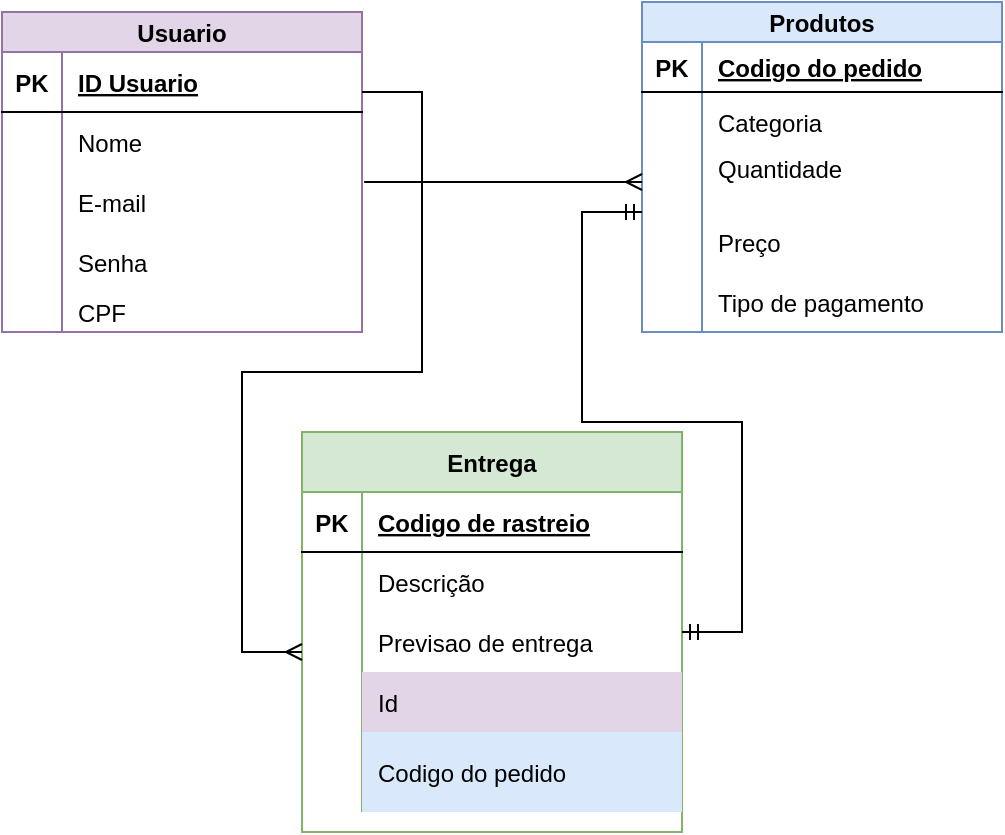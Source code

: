 <mxfile version="17.4.5" type="device"><diagram id="AkiVMhTmpEjq_oEuQSA3" name="Page-1"><mxGraphModel dx="868" dy="450" grid="1" gridSize="10" guides="1" tooltips="1" connect="1" arrows="1" fold="1" page="1" pageScale="1" pageWidth="827" pageHeight="1169" math="0" shadow="0"><root><mxCell id="0"/><mxCell id="1" parent="0"/><mxCell id="m25o6EegL-uF8yCNPLyN-2" value="Usuario" style="shape=table;startSize=20;container=1;collapsible=1;childLayout=tableLayout;fixedRows=1;rowLines=0;fontStyle=1;align=center;resizeLast=1;fillColor=#e1d5e7;strokeColor=#9673a6;" parent="1" vertex="1"><mxGeometry x="160" y="40" width="180" height="160" as="geometry"/></mxCell><mxCell id="m25o6EegL-uF8yCNPLyN-3" value="" style="shape=tableRow;horizontal=0;startSize=0;swimlaneHead=0;swimlaneBody=0;fillColor=none;collapsible=0;dropTarget=0;points=[[0,0.5],[1,0.5]];portConstraint=eastwest;top=0;left=0;right=0;bottom=1;" parent="m25o6EegL-uF8yCNPLyN-2" vertex="1"><mxGeometry y="20" width="180" height="30" as="geometry"/></mxCell><mxCell id="m25o6EegL-uF8yCNPLyN-4" value="PK" style="shape=partialRectangle;connectable=0;fillColor=none;top=0;left=0;bottom=0;right=0;fontStyle=1;overflow=hidden;" parent="m25o6EegL-uF8yCNPLyN-3" vertex="1"><mxGeometry width="30" height="30" as="geometry"><mxRectangle width="30" height="30" as="alternateBounds"/></mxGeometry></mxCell><mxCell id="m25o6EegL-uF8yCNPLyN-5" value="ID Usuario" style="shape=partialRectangle;connectable=0;fillColor=none;top=0;left=0;bottom=0;right=0;align=left;spacingLeft=6;fontStyle=5;overflow=hidden;" parent="m25o6EegL-uF8yCNPLyN-3" vertex="1"><mxGeometry x="30" width="150" height="30" as="geometry"><mxRectangle width="150" height="30" as="alternateBounds"/></mxGeometry></mxCell><mxCell id="m25o6EegL-uF8yCNPLyN-6" value="" style="shape=tableRow;horizontal=0;startSize=0;swimlaneHead=0;swimlaneBody=0;fillColor=none;collapsible=0;dropTarget=0;points=[[0,0.5],[1,0.5]];portConstraint=eastwest;top=0;left=0;right=0;bottom=0;" parent="m25o6EegL-uF8yCNPLyN-2" vertex="1"><mxGeometry y="50" width="180" height="30" as="geometry"/></mxCell><mxCell id="m25o6EegL-uF8yCNPLyN-7" value="" style="shape=partialRectangle;connectable=0;fillColor=none;top=0;left=0;bottom=0;right=0;editable=1;overflow=hidden;" parent="m25o6EegL-uF8yCNPLyN-6" vertex="1"><mxGeometry width="30" height="30" as="geometry"><mxRectangle width="30" height="30" as="alternateBounds"/></mxGeometry></mxCell><mxCell id="m25o6EegL-uF8yCNPLyN-8" value="Nome" style="shape=partialRectangle;connectable=0;fillColor=none;top=0;left=0;bottom=0;right=0;align=left;spacingLeft=6;overflow=hidden;" parent="m25o6EegL-uF8yCNPLyN-6" vertex="1"><mxGeometry x="30" width="150" height="30" as="geometry"><mxRectangle width="150" height="30" as="alternateBounds"/></mxGeometry></mxCell><mxCell id="m25o6EegL-uF8yCNPLyN-9" value="" style="shape=tableRow;horizontal=0;startSize=0;swimlaneHead=0;swimlaneBody=0;fillColor=none;collapsible=0;dropTarget=0;points=[[0,0.5],[1,0.5]];portConstraint=eastwest;top=0;left=0;right=0;bottom=0;" parent="m25o6EegL-uF8yCNPLyN-2" vertex="1"><mxGeometry y="80" width="180" height="30" as="geometry"/></mxCell><mxCell id="m25o6EegL-uF8yCNPLyN-10" value="" style="shape=partialRectangle;connectable=0;fillColor=none;top=0;left=0;bottom=0;right=0;editable=1;overflow=hidden;" parent="m25o6EegL-uF8yCNPLyN-9" vertex="1"><mxGeometry width="30" height="30" as="geometry"><mxRectangle width="30" height="30" as="alternateBounds"/></mxGeometry></mxCell><mxCell id="m25o6EegL-uF8yCNPLyN-11" value="E-mail" style="shape=partialRectangle;connectable=0;fillColor=none;top=0;left=0;bottom=0;right=0;align=left;spacingLeft=6;overflow=hidden;" parent="m25o6EegL-uF8yCNPLyN-9" vertex="1"><mxGeometry x="30" width="150" height="30" as="geometry"><mxRectangle width="150" height="30" as="alternateBounds"/></mxGeometry></mxCell><mxCell id="m25o6EegL-uF8yCNPLyN-12" value="" style="shape=tableRow;horizontal=0;startSize=0;swimlaneHead=0;swimlaneBody=0;fillColor=none;collapsible=0;dropTarget=0;points=[[0,0.5],[1,0.5]];portConstraint=eastwest;top=0;left=0;right=0;bottom=0;" parent="m25o6EegL-uF8yCNPLyN-2" vertex="1"><mxGeometry y="110" width="180" height="30" as="geometry"/></mxCell><mxCell id="m25o6EegL-uF8yCNPLyN-13" value="" style="shape=partialRectangle;connectable=0;fillColor=none;top=0;left=0;bottom=0;right=0;editable=1;overflow=hidden;" parent="m25o6EegL-uF8yCNPLyN-12" vertex="1"><mxGeometry width="30" height="30" as="geometry"><mxRectangle width="30" height="30" as="alternateBounds"/></mxGeometry></mxCell><mxCell id="m25o6EegL-uF8yCNPLyN-14" value="Senha" style="shape=partialRectangle;connectable=0;fillColor=none;top=0;left=0;bottom=0;right=0;align=left;spacingLeft=6;overflow=hidden;" parent="m25o6EegL-uF8yCNPLyN-12" vertex="1"><mxGeometry x="30" width="150" height="30" as="geometry"><mxRectangle width="150" height="30" as="alternateBounds"/></mxGeometry></mxCell><mxCell id="_Lis_hPDZtQNnsiPw6RR-1" value="" style="shape=tableRow;horizontal=0;startSize=0;swimlaneHead=0;swimlaneBody=0;fillColor=none;collapsible=0;dropTarget=0;points=[[0,0.5],[1,0.5]];portConstraint=eastwest;top=0;left=0;right=0;bottom=0;" vertex="1" parent="m25o6EegL-uF8yCNPLyN-2"><mxGeometry y="140" width="180" height="20" as="geometry"/></mxCell><mxCell id="_Lis_hPDZtQNnsiPw6RR-2" value="" style="shape=partialRectangle;connectable=0;fillColor=none;top=0;left=0;bottom=0;right=0;editable=1;overflow=hidden;" vertex="1" parent="_Lis_hPDZtQNnsiPw6RR-1"><mxGeometry width="30" height="20" as="geometry"><mxRectangle width="30" height="20" as="alternateBounds"/></mxGeometry></mxCell><mxCell id="_Lis_hPDZtQNnsiPw6RR-3" value="CPF" style="shape=partialRectangle;connectable=0;fillColor=none;top=0;left=0;bottom=0;right=0;align=left;spacingLeft=6;overflow=hidden;" vertex="1" parent="_Lis_hPDZtQNnsiPw6RR-1"><mxGeometry x="30" width="150" height="20" as="geometry"><mxRectangle width="150" height="20" as="alternateBounds"/></mxGeometry></mxCell><mxCell id="m25o6EegL-uF8yCNPLyN-15" value="Produtos" style="shape=table;startSize=20;container=1;collapsible=1;childLayout=tableLayout;fixedRows=1;rowLines=0;fontStyle=1;align=center;resizeLast=1;fillColor=#dae8fc;strokeColor=#6c8ebf;" parent="1" vertex="1"><mxGeometry x="480" y="35" width="180" height="165" as="geometry"/></mxCell><mxCell id="m25o6EegL-uF8yCNPLyN-16" value="" style="shape=tableRow;horizontal=0;startSize=0;swimlaneHead=0;swimlaneBody=0;fillColor=none;collapsible=0;dropTarget=0;points=[[0,0.5],[1,0.5]];portConstraint=eastwest;top=0;left=0;right=0;bottom=1;" parent="m25o6EegL-uF8yCNPLyN-15" vertex="1"><mxGeometry y="20" width="180" height="25" as="geometry"/></mxCell><mxCell id="m25o6EegL-uF8yCNPLyN-17" value="PK" style="shape=partialRectangle;connectable=0;fillColor=none;top=0;left=0;bottom=0;right=0;fontStyle=1;overflow=hidden;" parent="m25o6EegL-uF8yCNPLyN-16" vertex="1"><mxGeometry width="30" height="25" as="geometry"><mxRectangle width="30" height="25" as="alternateBounds"/></mxGeometry></mxCell><mxCell id="m25o6EegL-uF8yCNPLyN-18" value="Codigo do pedido" style="shape=partialRectangle;connectable=0;fillColor=none;top=0;left=0;bottom=0;right=0;align=left;spacingLeft=6;fontStyle=5;overflow=hidden;" parent="m25o6EegL-uF8yCNPLyN-16" vertex="1"><mxGeometry x="30" width="150" height="25" as="geometry"><mxRectangle width="150" height="25" as="alternateBounds"/></mxGeometry></mxCell><mxCell id="m25o6EegL-uF8yCNPLyN-19" value="" style="shape=tableRow;horizontal=0;startSize=0;swimlaneHead=0;swimlaneBody=0;fillColor=none;collapsible=0;dropTarget=0;points=[[0,0.5],[1,0.5]];portConstraint=eastwest;top=0;left=0;right=0;bottom=0;" parent="m25o6EegL-uF8yCNPLyN-15" vertex="1"><mxGeometry y="45" width="180" height="30" as="geometry"/></mxCell><mxCell id="m25o6EegL-uF8yCNPLyN-20" value="" style="shape=partialRectangle;connectable=0;fillColor=none;top=0;left=0;bottom=0;right=0;editable=1;overflow=hidden;" parent="m25o6EegL-uF8yCNPLyN-19" vertex="1"><mxGeometry width="30" height="30" as="geometry"><mxRectangle width="30" height="30" as="alternateBounds"/></mxGeometry></mxCell><mxCell id="m25o6EegL-uF8yCNPLyN-21" value="Categoria" style="shape=partialRectangle;connectable=0;fillColor=none;top=0;left=0;bottom=0;right=0;align=left;spacingLeft=6;overflow=hidden;" parent="m25o6EegL-uF8yCNPLyN-19" vertex="1"><mxGeometry x="30" width="150" height="30" as="geometry"><mxRectangle width="150" height="30" as="alternateBounds"/></mxGeometry></mxCell><mxCell id="m25o6EegL-uF8yCNPLyN-22" value="" style="shape=tableRow;horizontal=0;startSize=0;swimlaneHead=0;swimlaneBody=0;fillColor=none;collapsible=0;dropTarget=0;points=[[0,0.5],[1,0.5]];portConstraint=eastwest;top=0;left=0;right=0;bottom=0;" parent="m25o6EegL-uF8yCNPLyN-15" vertex="1"><mxGeometry y="75" width="180" height="30" as="geometry"/></mxCell><mxCell id="m25o6EegL-uF8yCNPLyN-23" value="" style="shape=partialRectangle;connectable=0;fillColor=none;top=0;left=0;bottom=0;right=0;editable=1;overflow=hidden;" parent="m25o6EegL-uF8yCNPLyN-22" vertex="1"><mxGeometry width="30" height="30" as="geometry"><mxRectangle width="30" height="30" as="alternateBounds"/></mxGeometry></mxCell><mxCell id="m25o6EegL-uF8yCNPLyN-24" value="Quantidade&#10;" style="shape=partialRectangle;connectable=0;fillColor=none;top=0;left=0;bottom=0;right=0;align=left;spacingLeft=6;overflow=hidden;" parent="m25o6EegL-uF8yCNPLyN-22" vertex="1"><mxGeometry x="30" width="150" height="30" as="geometry"><mxRectangle width="150" height="30" as="alternateBounds"/></mxGeometry></mxCell><mxCell id="m25o6EegL-uF8yCNPLyN-25" value="" style="shape=tableRow;horizontal=0;startSize=0;swimlaneHead=0;swimlaneBody=0;fillColor=none;collapsible=0;dropTarget=0;points=[[0,0.5],[1,0.5]];portConstraint=eastwest;top=0;left=0;right=0;bottom=0;" parent="m25o6EegL-uF8yCNPLyN-15" vertex="1"><mxGeometry y="105" width="180" height="30" as="geometry"/></mxCell><mxCell id="m25o6EegL-uF8yCNPLyN-26" value="" style="shape=partialRectangle;connectable=0;fillColor=none;top=0;left=0;bottom=0;right=0;editable=1;overflow=hidden;" parent="m25o6EegL-uF8yCNPLyN-25" vertex="1"><mxGeometry width="30" height="30" as="geometry"><mxRectangle width="30" height="30" as="alternateBounds"/></mxGeometry></mxCell><mxCell id="m25o6EegL-uF8yCNPLyN-27" value="Preço" style="shape=partialRectangle;connectable=0;fillColor=none;top=0;left=0;bottom=0;right=0;align=left;spacingLeft=6;overflow=hidden;" parent="m25o6EegL-uF8yCNPLyN-25" vertex="1"><mxGeometry x="30" width="150" height="30" as="geometry"><mxRectangle width="150" height="30" as="alternateBounds"/></mxGeometry></mxCell><mxCell id="m1rnGl-QbfuvUXgjyCHI-3" value="" style="shape=tableRow;horizontal=0;startSize=0;swimlaneHead=0;swimlaneBody=0;fillColor=none;collapsible=0;dropTarget=0;points=[[0,0.5],[1,0.5]];portConstraint=eastwest;top=0;left=0;right=0;bottom=0;" parent="m25o6EegL-uF8yCNPLyN-15" vertex="1"><mxGeometry y="135" width="180" height="30" as="geometry"/></mxCell><mxCell id="m1rnGl-QbfuvUXgjyCHI-4" value="" style="shape=partialRectangle;connectable=0;fillColor=none;top=0;left=0;bottom=0;right=0;editable=1;overflow=hidden;" parent="m1rnGl-QbfuvUXgjyCHI-3" vertex="1"><mxGeometry width="30" height="30" as="geometry"><mxRectangle width="30" height="30" as="alternateBounds"/></mxGeometry></mxCell><mxCell id="m1rnGl-QbfuvUXgjyCHI-5" value="Tipo de pagamento" style="shape=partialRectangle;connectable=0;fillColor=none;top=0;left=0;bottom=0;right=0;align=left;spacingLeft=6;overflow=hidden;" parent="m1rnGl-QbfuvUXgjyCHI-3" vertex="1"><mxGeometry x="30" width="150" height="30" as="geometry"><mxRectangle width="150" height="30" as="alternateBounds"/></mxGeometry></mxCell><mxCell id="_Lis_hPDZtQNnsiPw6RR-15" value="" style="edgeStyle=entityRelationEdgeStyle;fontSize=12;html=1;endArrow=ERmany;rounded=0;exitX=1.006;exitY=0.167;exitDx=0;exitDy=0;exitPerimeter=0;" edge="1" parent="1" source="m25o6EegL-uF8yCNPLyN-9"><mxGeometry width="100" height="100" relative="1" as="geometry"><mxPoint x="360" y="280" as="sourcePoint"/><mxPoint x="480" y="125" as="targetPoint"/></mxGeometry></mxCell><mxCell id="_Lis_hPDZtQNnsiPw6RR-16" value="Entrega" style="shape=table;startSize=30;container=1;collapsible=1;childLayout=tableLayout;fixedRows=1;rowLines=0;fontStyle=1;align=center;resizeLast=1;fillColor=#d5e8d4;strokeColor=#82b366;" vertex="1" parent="1"><mxGeometry x="310" y="250" width="190" height="200" as="geometry"/></mxCell><mxCell id="_Lis_hPDZtQNnsiPw6RR-17" value="" style="shape=tableRow;horizontal=0;startSize=0;swimlaneHead=0;swimlaneBody=0;fillColor=none;collapsible=0;dropTarget=0;points=[[0,0.5],[1,0.5]];portConstraint=eastwest;top=0;left=0;right=0;bottom=1;" vertex="1" parent="_Lis_hPDZtQNnsiPw6RR-16"><mxGeometry y="30" width="190" height="30" as="geometry"/></mxCell><mxCell id="_Lis_hPDZtQNnsiPw6RR-18" value="PK" style="shape=partialRectangle;connectable=0;fillColor=none;top=0;left=0;bottom=0;right=0;fontStyle=1;overflow=hidden;" vertex="1" parent="_Lis_hPDZtQNnsiPw6RR-17"><mxGeometry width="30" height="30" as="geometry"><mxRectangle width="30" height="30" as="alternateBounds"/></mxGeometry></mxCell><mxCell id="_Lis_hPDZtQNnsiPw6RR-19" value="Codigo de rastreio" style="shape=partialRectangle;connectable=0;fillColor=none;top=0;left=0;bottom=0;right=0;align=left;spacingLeft=6;fontStyle=5;overflow=hidden;" vertex="1" parent="_Lis_hPDZtQNnsiPw6RR-17"><mxGeometry x="30" width="160" height="30" as="geometry"><mxRectangle width="160" height="30" as="alternateBounds"/></mxGeometry></mxCell><mxCell id="_Lis_hPDZtQNnsiPw6RR-20" value="" style="shape=tableRow;horizontal=0;startSize=0;swimlaneHead=0;swimlaneBody=0;fillColor=none;collapsible=0;dropTarget=0;points=[[0,0.5],[1,0.5]];portConstraint=eastwest;top=0;left=0;right=0;bottom=0;" vertex="1" parent="_Lis_hPDZtQNnsiPw6RR-16"><mxGeometry y="60" width="190" height="30" as="geometry"/></mxCell><mxCell id="_Lis_hPDZtQNnsiPw6RR-21" value="" style="shape=partialRectangle;connectable=0;fillColor=none;top=0;left=0;bottom=0;right=0;editable=1;overflow=hidden;" vertex="1" parent="_Lis_hPDZtQNnsiPw6RR-20"><mxGeometry width="30" height="30" as="geometry"><mxRectangle width="30" height="30" as="alternateBounds"/></mxGeometry></mxCell><mxCell id="_Lis_hPDZtQNnsiPw6RR-22" value="Descrição" style="shape=partialRectangle;connectable=0;fillColor=none;top=0;left=0;bottom=0;right=0;align=left;spacingLeft=6;overflow=hidden;" vertex="1" parent="_Lis_hPDZtQNnsiPw6RR-20"><mxGeometry x="30" width="160" height="30" as="geometry"><mxRectangle width="160" height="30" as="alternateBounds"/></mxGeometry></mxCell><mxCell id="_Lis_hPDZtQNnsiPw6RR-23" value="" style="shape=tableRow;horizontal=0;startSize=0;swimlaneHead=0;swimlaneBody=0;fillColor=none;collapsible=0;dropTarget=0;points=[[0,0.5],[1,0.5]];portConstraint=eastwest;top=0;left=0;right=0;bottom=0;" vertex="1" parent="_Lis_hPDZtQNnsiPw6RR-16"><mxGeometry y="90" width="190" height="30" as="geometry"/></mxCell><mxCell id="_Lis_hPDZtQNnsiPw6RR-24" value="" style="shape=partialRectangle;connectable=0;fillColor=none;top=0;left=0;bottom=0;right=0;editable=1;overflow=hidden;" vertex="1" parent="_Lis_hPDZtQNnsiPw6RR-23"><mxGeometry width="30" height="30" as="geometry"><mxRectangle width="30" height="30" as="alternateBounds"/></mxGeometry></mxCell><mxCell id="_Lis_hPDZtQNnsiPw6RR-25" value="Previsao de entrega" style="shape=partialRectangle;connectable=0;fillColor=none;top=0;left=0;bottom=0;right=0;align=left;spacingLeft=6;overflow=hidden;" vertex="1" parent="_Lis_hPDZtQNnsiPw6RR-23"><mxGeometry x="30" width="160" height="30" as="geometry"><mxRectangle width="160" height="30" as="alternateBounds"/></mxGeometry></mxCell><mxCell id="_Lis_hPDZtQNnsiPw6RR-26" value="" style="shape=tableRow;horizontal=0;startSize=0;swimlaneHead=0;swimlaneBody=0;fillColor=none;collapsible=0;dropTarget=0;points=[[0,0.5],[1,0.5]];portConstraint=eastwest;top=0;left=0;right=0;bottom=0;" vertex="1" parent="_Lis_hPDZtQNnsiPw6RR-16"><mxGeometry y="120" width="190" height="30" as="geometry"/></mxCell><mxCell id="_Lis_hPDZtQNnsiPw6RR-27" value="" style="shape=partialRectangle;connectable=0;fillColor=none;top=0;left=0;bottom=0;right=0;editable=1;overflow=hidden;" vertex="1" parent="_Lis_hPDZtQNnsiPw6RR-26"><mxGeometry width="30" height="30" as="geometry"><mxRectangle width="30" height="30" as="alternateBounds"/></mxGeometry></mxCell><mxCell id="_Lis_hPDZtQNnsiPw6RR-28" value="Id" style="shape=partialRectangle;connectable=0;fillColor=#e1d5e7;top=0;left=0;bottom=0;right=0;align=left;spacingLeft=6;overflow=hidden;strokeColor=#9673a6;" vertex="1" parent="_Lis_hPDZtQNnsiPw6RR-26"><mxGeometry x="30" width="160" height="30" as="geometry"><mxRectangle width="160" height="30" as="alternateBounds"/></mxGeometry></mxCell><mxCell id="_Lis_hPDZtQNnsiPw6RR-29" value="" style="shape=tableRow;horizontal=0;startSize=0;swimlaneHead=0;swimlaneBody=0;fillColor=none;collapsible=0;dropTarget=0;points=[[0,0.5],[1,0.5]];portConstraint=eastwest;top=0;left=0;right=0;bottom=0;" vertex="1" parent="_Lis_hPDZtQNnsiPw6RR-16"><mxGeometry y="150" width="190" height="40" as="geometry"/></mxCell><mxCell id="_Lis_hPDZtQNnsiPw6RR-30" value="" style="shape=partialRectangle;connectable=0;fillColor=none;top=0;left=0;bottom=0;right=0;editable=1;overflow=hidden;" vertex="1" parent="_Lis_hPDZtQNnsiPw6RR-29"><mxGeometry width="30" height="40" as="geometry"><mxRectangle width="30" height="40" as="alternateBounds"/></mxGeometry></mxCell><mxCell id="_Lis_hPDZtQNnsiPw6RR-31" value="Codigo do pedido" style="shape=partialRectangle;connectable=0;fillColor=#dae8fc;top=0;left=0;bottom=0;right=0;align=left;spacingLeft=6;overflow=hidden;strokeColor=#6c8ebf;" vertex="1" parent="_Lis_hPDZtQNnsiPw6RR-29"><mxGeometry x="30" width="160" height="40" as="geometry"><mxRectangle width="160" height="40" as="alternateBounds"/></mxGeometry></mxCell><mxCell id="_Lis_hPDZtQNnsiPw6RR-32" value="" style="edgeStyle=entityRelationEdgeStyle;fontSize=12;html=1;endArrow=ERmany;rounded=0;" edge="1" parent="1"><mxGeometry width="100" height="100" relative="1" as="geometry"><mxPoint x="340" y="80" as="sourcePoint"/><mxPoint x="310" y="360" as="targetPoint"/></mxGeometry></mxCell><mxCell id="_Lis_hPDZtQNnsiPw6RR-33" value="" style="edgeStyle=entityRelationEdgeStyle;fontSize=12;html=1;endArrow=ERmandOne;startArrow=ERmandOne;rounded=0;" edge="1" parent="1"><mxGeometry width="100" height="100" relative="1" as="geometry"><mxPoint x="500" y="350" as="sourcePoint"/><mxPoint x="480" y="140" as="targetPoint"/></mxGeometry></mxCell></root></mxGraphModel></diagram></mxfile>